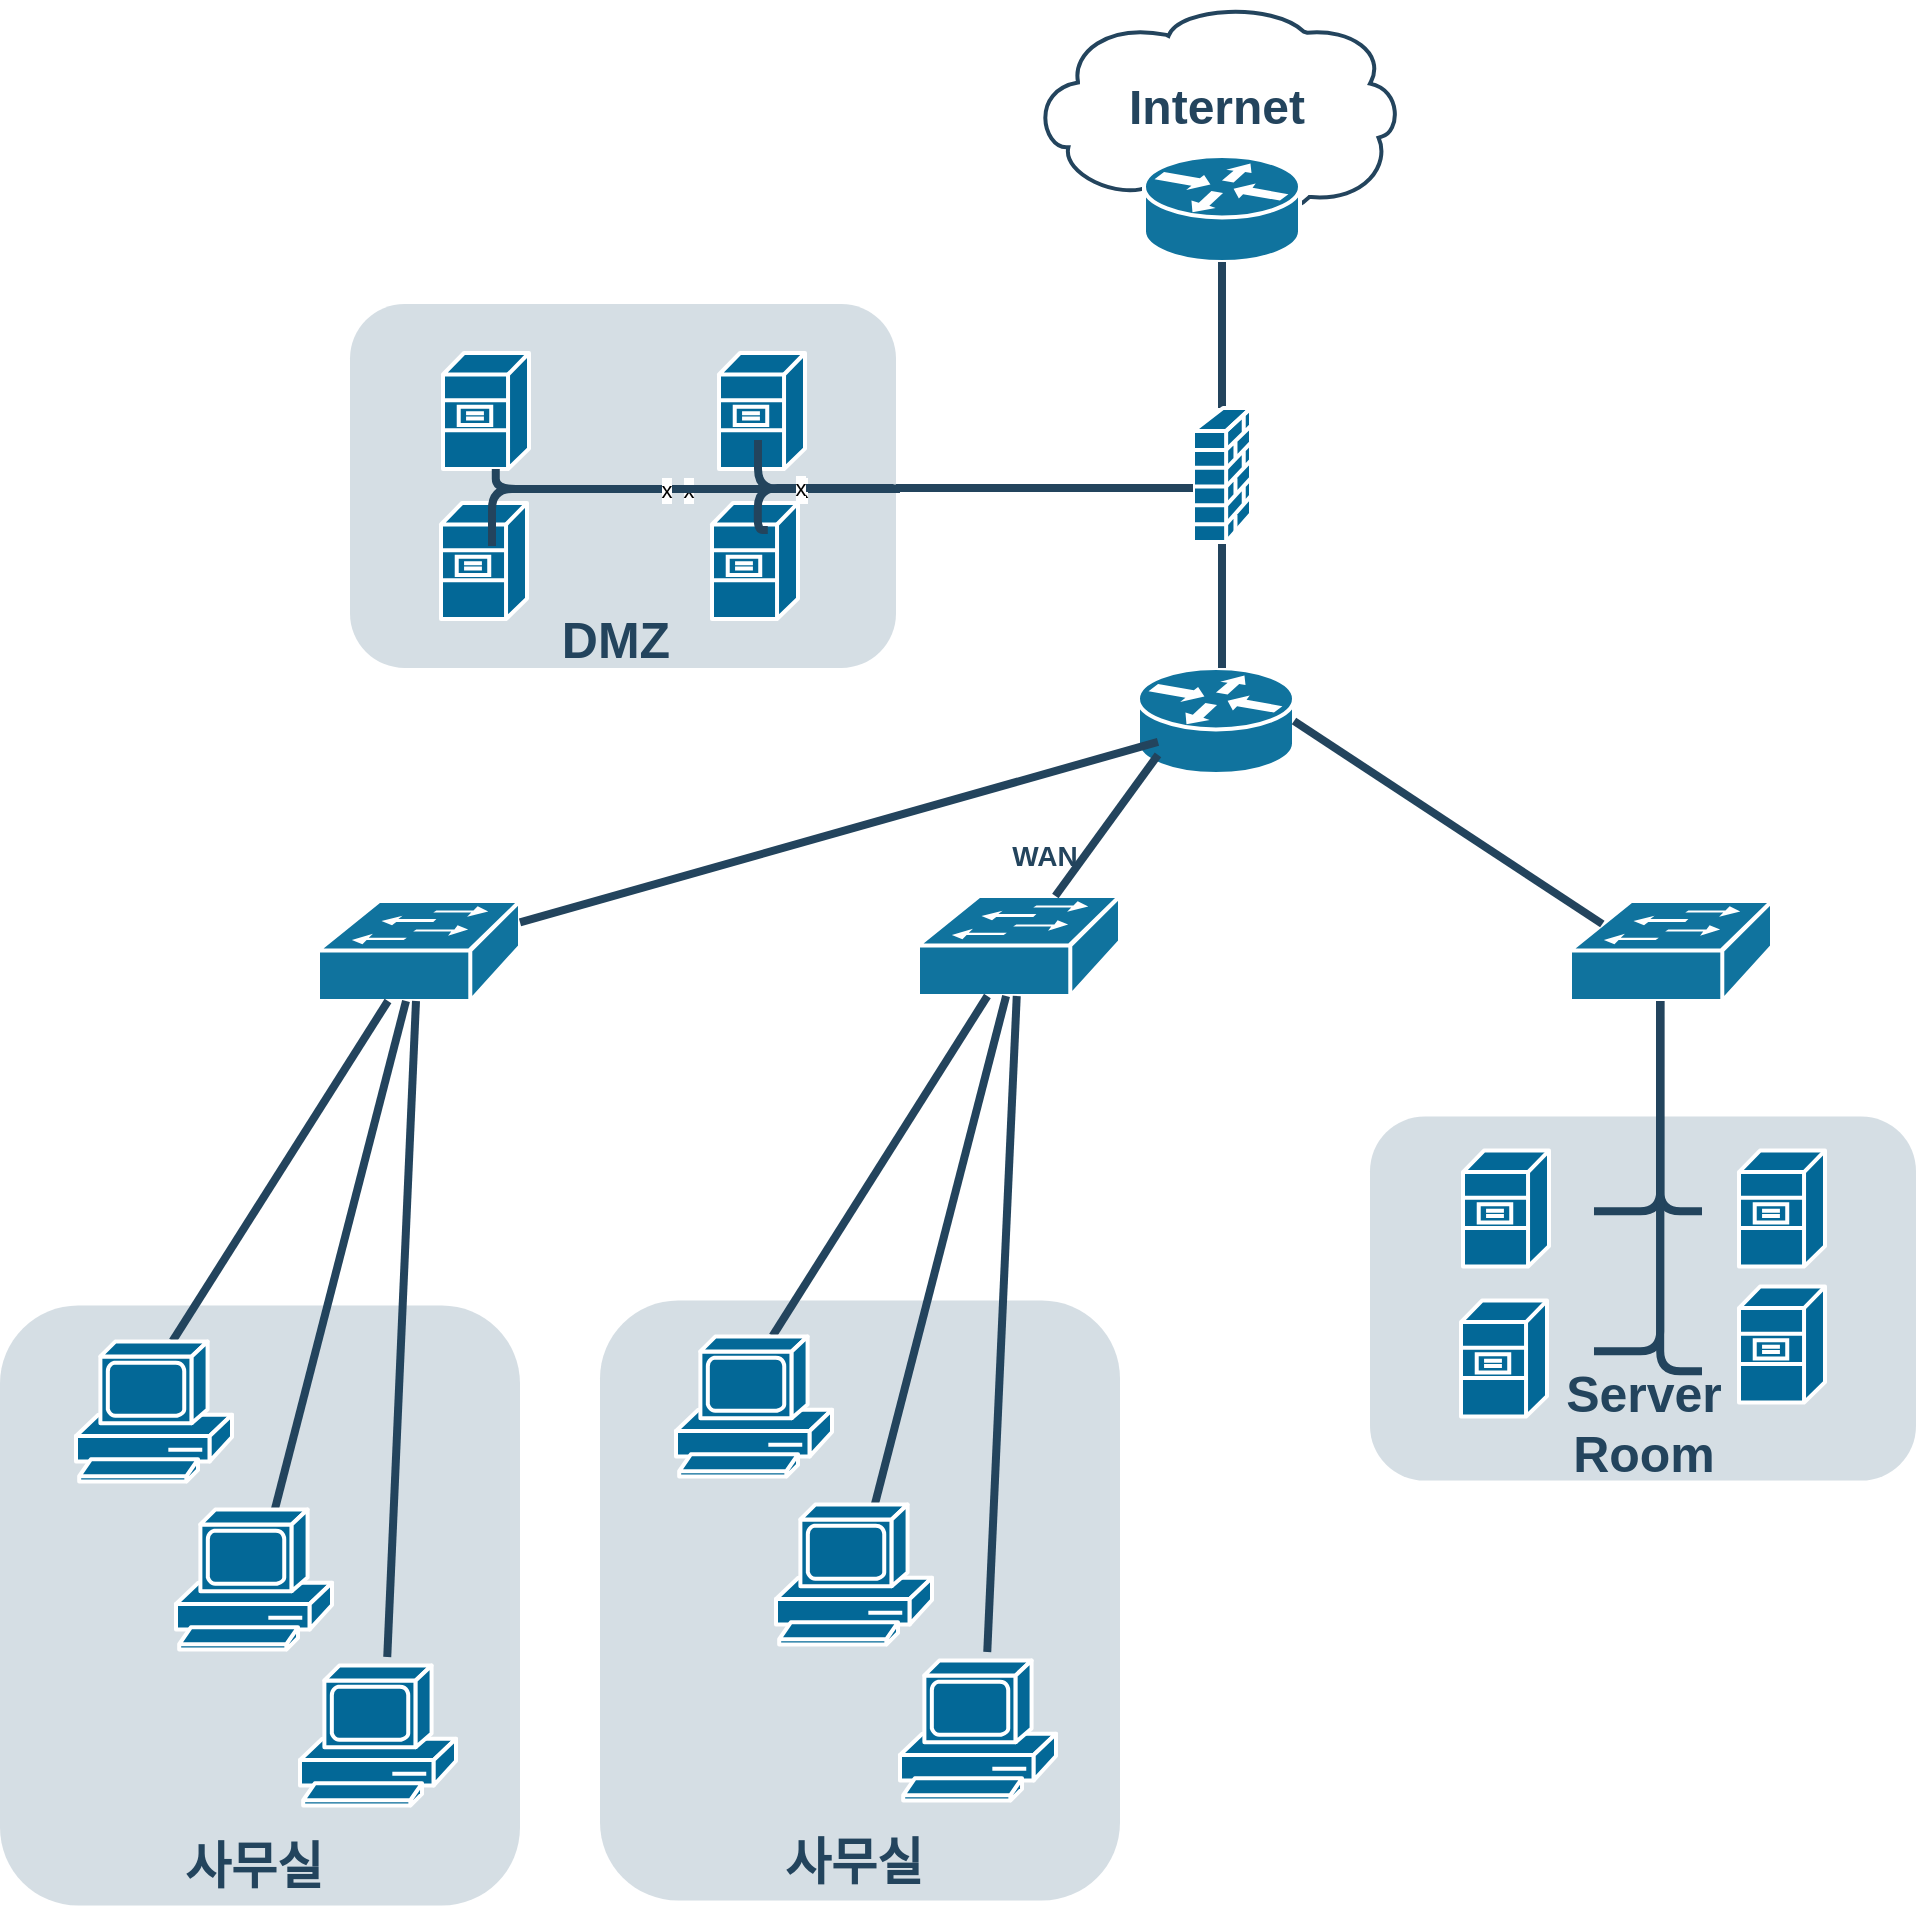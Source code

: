 <mxfile version="26.0.11">
  <diagram id="6a731a19-8d31-9384-78a2-239565b7b9f0" name="Page-1">
    <mxGraphModel dx="2004" dy="1680" grid="1" gridSize="10" guides="1" tooltips="1" connect="1" arrows="1" fold="1" page="1" pageScale="1" pageWidth="827" pageHeight="1169" background="none" math="0" shadow="0">
      <root>
        <mxCell id="0" />
        <mxCell id="1" parent="0" />
        <mxCell id="2087" value="&lt;font color=&quot;#23445d&quot;&gt;WAN&lt;/font&gt;" style="rounded=1;whiteSpace=wrap;html=1;strokeColor=none;fillColor=none;fontSize=14;fontColor=#742B21;align=center;fontStyle=1" parent="1" vertex="1">
          <mxGeometry x="761" y="504" width="73" height="19" as="geometry" />
        </mxCell>
        <mxCell id="2089" value="" style="rounded=1;whiteSpace=wrap;html=1;strokeColor=none;fillColor=#BAC8D3;fontSize=24;fontColor=#23445D;align=center;opacity=60;" parent="1" vertex="1">
          <mxGeometry x="960" y="644.28" width="273" height="182" as="geometry" />
        </mxCell>
        <mxCell id="2092" value="" style="rounded=1;whiteSpace=wrap;html=1;strokeColor=none;fillColor=#BAC8D3;fontSize=24;fontColor=#23445D;align=center;opacity=60;" parent="1" vertex="1">
          <mxGeometry x="575" y="736.28" width="260" height="300" as="geometry" />
        </mxCell>
        <mxCell id="2109" value="Internet" style="shape=mxgraph.cisco.storage.cloud;html=1;dashed=0;strokeColor=#23445D;fillColor=#ffffff;strokeWidth=2;fontFamily=Helvetica;fontSize=24;fontColor=#23445D;align=center;fontStyle=1" parent="1" vertex="1">
          <mxGeometry x="790" y="87" width="186" height="106" as="geometry" />
        </mxCell>
        <mxCell id="2114" value="" style="shape=mxgraph.cisco.switches.workgroup_switch;html=1;dashed=0;fillColor=#10739E;strokeColor=#ffffff;strokeWidth=2;verticalLabelPosition=bottom;verticalAlign=top;fontFamily=Helvetica;fontSize=36;fontColor=#FFB366" parent="1" vertex="1">
          <mxGeometry x="434" y="536.5" width="101" height="50" as="geometry" />
        </mxCell>
        <mxCell id="2116" value="" style="shape=mxgraph.cisco.switches.workgroup_switch;html=1;dashed=0;fillColor=#10739E;strokeColor=#ffffff;strokeWidth=2;verticalLabelPosition=bottom;verticalAlign=top;fontFamily=Helvetica;fontSize=36;fontColor=#FFB366" parent="1" vertex="1">
          <mxGeometry x="734" y="534" width="101" height="50" as="geometry" />
        </mxCell>
        <mxCell id="2132" value="" style="shape=mxgraph.cisco.routers.router;html=1;dashed=0;fillColor=#10739E;strokeColor=#ffffff;strokeWidth=2;verticalLabelPosition=bottom;verticalAlign=top;fontFamily=Helvetica;fontSize=36;fontColor=#FFB366" parent="1" vertex="1">
          <mxGeometry x="844" y="420" width="78" height="53" as="geometry" />
        </mxCell>
        <mxCell id="2136" value="" style="shape=mxgraph.cisco.switches.workgroup_switch;html=1;dashed=0;fillColor=#10739E;strokeColor=#ffffff;strokeWidth=2;verticalLabelPosition=bottom;verticalAlign=top;fontFamily=Helvetica;fontSize=36;fontColor=#FFB366" parent="1" vertex="1">
          <mxGeometry x="1060" y="536.5" width="101" height="50" as="geometry" />
        </mxCell>
        <mxCell id="2138" value="" style="shape=mxgraph.cisco.routers.router;html=1;dashed=0;fillColor=#10739E;strokeColor=#ffffff;strokeWidth=2;verticalLabelPosition=bottom;verticalAlign=top;fontFamily=Helvetica;fontSize=36;fontColor=#FFB366" parent="1" vertex="1">
          <mxGeometry x="847" y="164" width="78" height="53" as="geometry" />
        </mxCell>
        <mxCell id="2170" value="" style="elbow=horizontal;endArrow=none;html=1;strokeColor=#23445D;endFill=0;strokeWidth=4;rounded=1;exitX=0.5;exitY=0;exitDx=0;exitDy=0;exitPerimeter=0;" parent="1" source="x_cEqwEpa1U-Svkj_t4W-2257" target="2138" edge="1">
          <mxGeometry width="100" height="100" relative="1" as="geometry">
            <mxPoint x="886.366" y="260" as="sourcePoint" />
            <mxPoint x="1210.278" y="240.083" as="targetPoint" />
          </mxGeometry>
        </mxCell>
        <mxCell id="2172" style="edgeStyle=none;rounded=1;html=1;strokeColor=#23445D;endArrow=none;endFill=0;strokeWidth=4" parent="1" target="2114" edge="1">
          <mxGeometry relative="1" as="geometry">
            <mxPoint x="854.0" y="456.952" as="sourcePoint" />
          </mxGeometry>
        </mxCell>
        <mxCell id="2173" style="edgeStyle=none;rounded=1;html=1;strokeColor=#23445D;endArrow=none;endFill=0;strokeWidth=4" parent="1" target="2116" edge="1">
          <mxGeometry relative="1" as="geometry">
            <mxPoint x="854.0" y="463.418" as="sourcePoint" />
          </mxGeometry>
        </mxCell>
        <mxCell id="2174" style="edgeStyle=none;rounded=1;html=1;strokeColor=#23445D;endArrow=none;endFill=0;strokeWidth=4" parent="1" target="2132" edge="1">
          <mxGeometry relative="1" as="geometry">
            <mxPoint x="918" y="472.423" as="sourcePoint" />
          </mxGeometry>
        </mxCell>
        <mxCell id="2178" value="" style="edgeStyle=elbowEdgeStyle;elbow=horizontal;endArrow=none;html=1;strokeColor=#23445D;endFill=0;strokeWidth=4;rounded=1;exitX=0.5;exitY=1;exitDx=0;exitDy=0;exitPerimeter=0;" parent="1" edge="1" source="x_cEqwEpa1U-Svkj_t4W-2257">
          <mxGeometry width="100" height="100" relative="1" as="geometry">
            <mxPoint x="663" y="390" as="sourcePoint" />
            <mxPoint x="886" y="420" as="targetPoint" />
            <Array as="points">
              <mxPoint x="886" y="400" />
            </Array>
          </mxGeometry>
        </mxCell>
        <mxCell id="2189" style="rounded=1;html=1;strokeColor=#23445D;endArrow=none;endFill=0;strokeWidth=4" parent="1" source="2116" edge="1">
          <mxGeometry relative="1" as="geometry">
            <mxPoint x="768.624" y="912" as="targetPoint" />
          </mxGeometry>
        </mxCell>
        <mxCell id="2190" style="rounded=1;html=1;strokeColor=#23445D;endArrow=none;endFill=0;strokeWidth=4" parent="1" source="2116" edge="1">
          <mxGeometry relative="1" as="geometry">
            <mxPoint x="661.295" y="754" as="targetPoint" />
          </mxGeometry>
        </mxCell>
        <mxCell id="2202" style="rounded=1;html=1;strokeColor=#23445D;endArrow=none;endFill=0;strokeWidth=4;entryX=0.16;entryY=0.23;entryDx=0;entryDy=0;entryPerimeter=0;exitX=1;exitY=0.5;exitDx=0;exitDy=0;exitPerimeter=0;" parent="1" source="2132" target="2136" edge="1">
          <mxGeometry relative="1" as="geometry">
            <mxPoint x="950" y="560" as="sourcePoint" />
          </mxGeometry>
        </mxCell>
        <mxCell id="2203" style="edgeStyle=orthogonalEdgeStyle;rounded=1;html=1;strokeColor=#23445D;endArrow=none;endFill=0;strokeWidth=4" parent="1" edge="1">
          <mxGeometry relative="1" as="geometry">
            <Array as="points">
              <mxPoint x="1105" y="691.5" />
            </Array>
            <mxPoint x="1105.111" y="586.5" as="sourcePoint" />
            <mxPoint x="1072" y="691.611" as="targetPoint" />
          </mxGeometry>
        </mxCell>
        <mxCell id="2204" style="edgeStyle=orthogonalEdgeStyle;rounded=1;html=1;strokeColor=#23445D;endArrow=none;endFill=0;strokeWidth=4" parent="1" edge="1">
          <mxGeometry relative="1" as="geometry">
            <Array as="points">
              <mxPoint x="1105" y="761.5" />
            </Array>
            <mxPoint x="1105.111" y="586.5" as="sourcePoint" />
            <mxPoint x="1072" y="761.611" as="targetPoint" />
          </mxGeometry>
        </mxCell>
        <mxCell id="2206" style="edgeStyle=orthogonalEdgeStyle;rounded=1;html=1;strokeColor=#23445D;endArrow=none;endFill=0;strokeWidth=4" parent="1" edge="1">
          <mxGeometry relative="1" as="geometry">
            <Array as="points">
              <mxPoint x="1105" y="691.5" />
            </Array>
            <mxPoint x="1105.111" y="586.5" as="sourcePoint" />
            <mxPoint x="1126" y="691.611" as="targetPoint" />
          </mxGeometry>
        </mxCell>
        <mxCell id="2207" style="edgeStyle=orthogonalEdgeStyle;rounded=1;html=1;strokeColor=#23445D;endArrow=none;endFill=0;strokeWidth=4" parent="1" edge="1">
          <mxGeometry relative="1" as="geometry">
            <Array as="points">
              <mxPoint x="1105" y="771.5" />
            </Array>
            <mxPoint x="1105.111" y="586.5" as="sourcePoint" />
            <mxPoint x="1126" y="771.611" as="targetPoint" />
          </mxGeometry>
        </mxCell>
        <mxCell id="2230" value="&lt;font style=&quot;font-size: 25px;&quot;&gt;Server Room&lt;/font&gt;" style="rounded=1;whiteSpace=wrap;html=1;strokeColor=none;fillColor=none;fontSize=14;fontColor=#23445D;align=center;fontStyle=1" parent="1" vertex="1">
          <mxGeometry x="1048.5" y="787.28" width="96" height="19" as="geometry" />
        </mxCell>
        <mxCell id="2244" style="rounded=1;html=1;endArrow=none;endFill=0;strokeColor=#23445D;strokeWidth=4;fontSize=14;fontColor=#990000" parent="1" source="2116" edge="1">
          <mxGeometry relative="1" as="geometry">
            <mxPoint x="711.954" y="840" as="targetPoint" />
          </mxGeometry>
        </mxCell>
        <mxCell id="2257" style="edgeStyle=orthogonalEdgeStyle;curved=1;rounded=0;jumpStyle=none;html=1;exitX=0.75;exitY=0;entryX=0.75;entryY=0;shadow=0;labelBackgroundColor=#ffffff;startArrow=none;startFill=0;endArrow=none;endFill=0;endSize=10;jettySize=auto;orthogonalLoop=1;strokeColor=#23445D;strokeWidth=2;fillColor=#F08705;fontFamily=Helvetica;fontSize=25;fontColor=#23445D;align=left;" parent="1" source="2087" target="2087" edge="1">
          <mxGeometry relative="1" as="geometry" />
        </mxCell>
        <mxCell id="x_cEqwEpa1U-Svkj_t4W-2257" value="" style="shape=mxgraph.cisco.security.firewall;sketch=0;html=1;pointerEvents=1;dashed=0;fillColor=#036897;strokeColor=#ffffff;strokeWidth=2;verticalLabelPosition=bottom;verticalAlign=top;align=center;outlineConnect=0;" vertex="1" parent="1">
          <mxGeometry x="871.5" y="290" width="29" height="67" as="geometry" />
        </mxCell>
        <mxCell id="x_cEqwEpa1U-Svkj_t4W-2259" style="edgeStyle=orthogonalEdgeStyle;rounded=0;orthogonalLoop=1;jettySize=auto;html=1;exitX=0.5;exitY=1;exitDx=0;exitDy=0;" edge="1" parent="1" source="2089" target="2089">
          <mxGeometry relative="1" as="geometry" />
        </mxCell>
        <mxCell id="x_cEqwEpa1U-Svkj_t4W-2262" value="" style="shape=mxgraph.cisco.servers.file_server;sketch=0;html=1;pointerEvents=1;dashed=0;fillColor=#036897;strokeColor=#ffffff;strokeWidth=2;verticalLabelPosition=bottom;verticalAlign=top;align=center;outlineConnect=0;" vertex="1" parent="1">
          <mxGeometry x="1006.5" y="661.28" width="43" height="58" as="geometry" />
        </mxCell>
        <mxCell id="x_cEqwEpa1U-Svkj_t4W-2263" value="" style="shape=mxgraph.cisco.servers.file_server;sketch=0;html=1;pointerEvents=1;dashed=0;fillColor=#036897;strokeColor=#ffffff;strokeWidth=2;verticalLabelPosition=bottom;verticalAlign=top;align=center;outlineConnect=0;" vertex="1" parent="1">
          <mxGeometry x="1144.5" y="661.28" width="43" height="58" as="geometry" />
        </mxCell>
        <mxCell id="x_cEqwEpa1U-Svkj_t4W-2264" value="" style="shape=mxgraph.cisco.servers.file_server;sketch=0;html=1;pointerEvents=1;dashed=0;fillColor=#036897;strokeColor=#ffffff;strokeWidth=2;verticalLabelPosition=bottom;verticalAlign=top;align=center;outlineConnect=0;" vertex="1" parent="1">
          <mxGeometry x="1144.5" y="729.28" width="43" height="58" as="geometry" />
        </mxCell>
        <mxCell id="x_cEqwEpa1U-Svkj_t4W-2265" value="" style="shape=mxgraph.cisco.servers.file_server;sketch=0;html=1;pointerEvents=1;dashed=0;fillColor=#036897;strokeColor=#ffffff;strokeWidth=2;verticalLabelPosition=bottom;verticalAlign=top;align=center;outlineConnect=0;" vertex="1" parent="1">
          <mxGeometry x="1005.5" y="736.28" width="43" height="58" as="geometry" />
        </mxCell>
        <mxCell id="x_cEqwEpa1U-Svkj_t4W-2269" value="" style="shape=mxgraph.cisco.computers_and_peripherals.pc;sketch=0;html=1;pointerEvents=1;dashed=0;fillColor=#036897;strokeColor=#ffffff;strokeWidth=2;verticalLabelPosition=bottom;verticalAlign=top;align=center;outlineConnect=0;" vertex="1" parent="1">
          <mxGeometry x="613" y="754.28" width="78" height="70" as="geometry" />
        </mxCell>
        <mxCell id="x_cEqwEpa1U-Svkj_t4W-2270" value="" style="shape=mxgraph.cisco.computers_and_peripherals.pc;sketch=0;html=1;pointerEvents=1;dashed=0;fillColor=#036897;strokeColor=#ffffff;strokeWidth=2;verticalLabelPosition=bottom;verticalAlign=top;align=center;outlineConnect=0;" vertex="1" parent="1">
          <mxGeometry x="663" y="838.28" width="78" height="70" as="geometry" />
        </mxCell>
        <mxCell id="x_cEqwEpa1U-Svkj_t4W-2271" value="" style="shape=mxgraph.cisco.computers_and_peripherals.pc;sketch=0;html=1;pointerEvents=1;dashed=0;fillColor=#036897;strokeColor=#ffffff;strokeWidth=2;verticalLabelPosition=bottom;verticalAlign=top;align=center;outlineConnect=0;" vertex="1" parent="1">
          <mxGeometry x="725" y="916.28" width="78" height="70" as="geometry" />
        </mxCell>
        <mxCell id="x_cEqwEpa1U-Svkj_t4W-2272" value="&lt;font style=&quot;font-size: 25px;&quot;&gt;사무실&lt;/font&gt;" style="rounded=1;whiteSpace=wrap;html=1;strokeColor=none;fillColor=none;fontSize=14;fontColor=#23445D;align=center;fontStyle=1" vertex="1" parent="1">
          <mxGeometry x="654" y="1006.28" width="96" height="19" as="geometry" />
        </mxCell>
        <mxCell id="x_cEqwEpa1U-Svkj_t4W-2273" value="" style="rounded=1;whiteSpace=wrap;html=1;strokeColor=none;fillColor=#BAC8D3;fontSize=24;fontColor=#23445D;align=center;opacity=60;" vertex="1" parent="1">
          <mxGeometry x="275" y="738.78" width="260" height="300" as="geometry" />
        </mxCell>
        <mxCell id="x_cEqwEpa1U-Svkj_t4W-2274" style="rounded=1;html=1;strokeColor=#23445D;endArrow=none;endFill=0;strokeWidth=4" edge="1" parent="1">
          <mxGeometry relative="1" as="geometry">
            <mxPoint x="483" y="586.5" as="sourcePoint" />
            <mxPoint x="468.624" y="914.5" as="targetPoint" />
          </mxGeometry>
        </mxCell>
        <mxCell id="x_cEqwEpa1U-Svkj_t4W-2275" style="rounded=1;html=1;strokeColor=#23445D;endArrow=none;endFill=0;strokeWidth=4" edge="1" parent="1">
          <mxGeometry relative="1" as="geometry">
            <mxPoint x="469" y="586.5" as="sourcePoint" />
            <mxPoint x="361.295" y="756.5" as="targetPoint" />
          </mxGeometry>
        </mxCell>
        <mxCell id="x_cEqwEpa1U-Svkj_t4W-2276" style="rounded=1;html=1;endArrow=none;endFill=0;strokeColor=#23445D;strokeWidth=4;fontSize=14;fontColor=#990000" edge="1" parent="1">
          <mxGeometry relative="1" as="geometry">
            <mxPoint x="478" y="586.5" as="sourcePoint" />
            <mxPoint x="411.954" y="842.5" as="targetPoint" />
          </mxGeometry>
        </mxCell>
        <mxCell id="x_cEqwEpa1U-Svkj_t4W-2277" value="" style="shape=mxgraph.cisco.computers_and_peripherals.pc;sketch=0;html=1;pointerEvents=1;dashed=0;fillColor=#036897;strokeColor=#ffffff;strokeWidth=2;verticalLabelPosition=bottom;verticalAlign=top;align=center;outlineConnect=0;" vertex="1" parent="1">
          <mxGeometry x="313" y="756.78" width="78" height="70" as="geometry" />
        </mxCell>
        <mxCell id="x_cEqwEpa1U-Svkj_t4W-2278" value="" style="shape=mxgraph.cisco.computers_and_peripherals.pc;sketch=0;html=1;pointerEvents=1;dashed=0;fillColor=#036897;strokeColor=#ffffff;strokeWidth=2;verticalLabelPosition=bottom;verticalAlign=top;align=center;outlineConnect=0;" vertex="1" parent="1">
          <mxGeometry x="363" y="840.78" width="78" height="70" as="geometry" />
        </mxCell>
        <mxCell id="x_cEqwEpa1U-Svkj_t4W-2279" value="" style="shape=mxgraph.cisco.computers_and_peripherals.pc;sketch=0;html=1;pointerEvents=1;dashed=0;fillColor=#036897;strokeColor=#ffffff;strokeWidth=2;verticalLabelPosition=bottom;verticalAlign=top;align=center;outlineConnect=0;" vertex="1" parent="1">
          <mxGeometry x="425" y="918.78" width="78" height="70" as="geometry" />
        </mxCell>
        <mxCell id="x_cEqwEpa1U-Svkj_t4W-2280" value="&lt;font style=&quot;font-size: 25px;&quot;&gt;사무실&lt;/font&gt;" style="rounded=1;whiteSpace=wrap;html=1;strokeColor=none;fillColor=none;fontSize=14;fontColor=#23445D;align=center;fontStyle=1" vertex="1" parent="1">
          <mxGeometry x="354" y="1008.78" width="96" height="19" as="geometry" />
        </mxCell>
        <mxCell id="x_cEqwEpa1U-Svkj_t4W-2282" style="rounded=1;html=1;strokeColor=#23445D;endArrow=none;endFill=0;strokeWidth=4;exitX=1;exitY=0.5;exitDx=0;exitDy=0;exitPerimeter=0;" edge="1" parent="1">
          <mxGeometry relative="1" as="geometry">
            <mxPoint x="722" y="330" as="sourcePoint" />
            <mxPoint x="871.5" y="330" as="targetPoint" />
          </mxGeometry>
        </mxCell>
        <mxCell id="x_cEqwEpa1U-Svkj_t4W-2283" value="" style="rounded=1;whiteSpace=wrap;html=1;strokeColor=none;fillColor=#BAC8D3;fontSize=24;fontColor=#23445D;align=center;opacity=60;" vertex="1" parent="1">
          <mxGeometry x="450" y="238" width="273" height="182" as="geometry" />
        </mxCell>
        <mxCell id="x_cEqwEpa1U-Svkj_t4W-2289" value="" style="shape=mxgraph.cisco.servers.file_server;sketch=0;html=1;pointerEvents=1;dashed=0;fillColor=#036897;strokeColor=#ffffff;strokeWidth=2;verticalLabelPosition=bottom;verticalAlign=top;align=center;outlineConnect=0;" vertex="1" parent="1">
          <mxGeometry x="496.5" y="262.5" width="43" height="58" as="geometry" />
        </mxCell>
        <mxCell id="x_cEqwEpa1U-Svkj_t4W-2290" value="" style="shape=mxgraph.cisco.servers.file_server;sketch=0;html=1;pointerEvents=1;dashed=0;fillColor=#036897;strokeColor=#ffffff;strokeWidth=2;verticalLabelPosition=bottom;verticalAlign=top;align=center;outlineConnect=0;" vertex="1" parent="1">
          <mxGeometry x="634.5" y="262.5" width="43" height="58" as="geometry" />
        </mxCell>
        <mxCell id="x_cEqwEpa1U-Svkj_t4W-2291" value="" style="shape=mxgraph.cisco.servers.file_server;sketch=0;html=1;pointerEvents=1;dashed=0;fillColor=#036897;strokeColor=#ffffff;strokeWidth=2;verticalLabelPosition=bottom;verticalAlign=top;align=center;outlineConnect=0;" vertex="1" parent="1">
          <mxGeometry x="631" y="337.5" width="43" height="58" as="geometry" />
        </mxCell>
        <mxCell id="x_cEqwEpa1U-Svkj_t4W-2292" value="" style="shape=mxgraph.cisco.servers.file_server;sketch=0;html=1;pointerEvents=1;dashed=0;fillColor=#036897;strokeColor=#ffffff;strokeWidth=2;verticalLabelPosition=bottom;verticalAlign=top;align=center;outlineConnect=0;" vertex="1" parent="1">
          <mxGeometry x="495.5" y="337.5" width="43" height="58" as="geometry" />
        </mxCell>
        <mxCell id="x_cEqwEpa1U-Svkj_t4W-2293" value="&lt;span style=&quot;font-size: 25px;&quot;&gt;DMZ&lt;/span&gt;" style="rounded=1;whiteSpace=wrap;html=1;strokeColor=none;fillColor=none;fontSize=14;fontColor=#23445D;align=center;fontStyle=1" vertex="1" parent="1">
          <mxGeometry x="535" y="395.5" width="96" height="19" as="geometry" />
        </mxCell>
        <mxCell id="x_cEqwEpa1U-Svkj_t4W-2296" value="x&lt;span style=&quot;color: rgba(0, 0, 0, 0); font-family: monospace; font-size: 0px; text-align: start; background-color: rgb(251, 251, 251);&quot;&gt;%3CmxGraphModel%3E%3Croot%3E%3CmxCell%20id%3D%220%22%2F%3E%3CmxCell%20id%3D%221%22%20parent%3D%220%22%2F%3E%3CmxCell%20id%3D%222%22%20style%3D%22edgeStyle%3DorthogonalEdgeStyle%3Brounded%3D1%3Bhtml%3D1%3BstrokeColor%3D%2323445D%3BendArrow%3Dnone%3BendFill%3D0%3BstrokeWidth%3D4%22%20edge%3D%221%22%20parent%3D%221%22%3E%3CmxGeometry%20relative%3D%221%22%20as%3D%22geometry%22%3E%3CArray%20as%3D%22points%22%3E%3CmxPoint%20x%3D%221105%22%20y%3D%22771.5%22%2F%3E%3C%2FArray%3E%3CmxPoint%20x%3D%221105.111%22%20y%3D%22586.5%22%20as%3D%22sourcePoint%22%2F%3E%3CmxPoint%20x%3D%221126%22%20y%3D%22771.611%22%20as%3D%22targetPoint%22%2F%3E%3C%2FmxGeometry%3E%3C%2FmxCell%3E%3C%2Froot%3E%3C%2FmxGraphModel%3E&lt;/span&gt;" style="edgeStyle=orthogonalEdgeStyle;rounded=1;html=1;strokeColor=#23445D;endArrow=none;endFill=0;strokeWidth=4;entryX=0.5;entryY=1;entryDx=0;entryDy=0;entryPerimeter=0;" edge="1" parent="1">
          <mxGeometry relative="1" as="geometry">
            <Array as="points">
              <mxPoint x="522.89" y="330" />
            </Array>
            <mxPoint x="725.001" y="330.5" as="sourcePoint" />
            <mxPoint x="522.89" y="320.5" as="targetPoint" />
          </mxGeometry>
        </mxCell>
        <mxCell id="x_cEqwEpa1U-Svkj_t4W-2297" value="x&lt;span style=&quot;color: rgba(0, 0, 0, 0); font-family: monospace; font-size: 0px; text-align: start; background-color: rgb(251, 251, 251);&quot;&gt;%3CmxGraphModel%3E%3Croot%3E%3CmxCell%20id%3D%220%22%2F%3E%3CmxCell%20id%3D%221%22%20parent%3D%220%22%2F%3E%3CmxCell%20id%3D%222%22%20style%3D%22edgeStyle%3DorthogonalEdgeStyle%3Brounded%3D1%3Bhtml%3D1%3BstrokeColor%3D%2323445D%3BendArrow%3Dnone%3BendFill%3D0%3BstrokeWidth%3D4%22%20edge%3D%221%22%20parent%3D%221%22%3E%3CmxGeometry%20relative%3D%221%22%20as%3D%22geometry%22%3E%3CArray%20as%3D%22points%22%3E%3CmxPoint%20x%3D%221105%22%20y%3D%22771.5%22%2F%3E%3C%2FArray%3E%3CmxPoint%20x%3D%221105.111%22%20y%3D%22586.5%22%20as%3D%22sourcePoint%22%2F%3E%3CmxPoint%20x%3D%221126%22%20y%3D%22771.611%22%20as%3D%22targetPoint%22%2F%3E%3C%2FmxGeometry%3E%3C%2FmxCell%3E%3C%2Froot%3E%3C%2FmxGraphModel%3E&lt;/span&gt;" style="edgeStyle=orthogonalEdgeStyle;rounded=1;html=1;strokeColor=#23445D;endArrow=none;endFill=0;strokeWidth=4;" edge="1" parent="1">
          <mxGeometry relative="1" as="geometry">
            <Array as="points">
              <mxPoint x="520.89" y="330" />
            </Array>
            <mxPoint x="723.001" y="330.5" as="sourcePoint" />
            <mxPoint x="521" y="359" as="targetPoint" />
          </mxGeometry>
        </mxCell>
        <mxCell id="x_cEqwEpa1U-Svkj_t4W-2298" value="x&lt;span style=&quot;color: rgba(0, 0, 0, 0); font-family: monospace; font-size: 0px; text-align: start; background-color: rgb(251, 251, 251);&quot;&gt;%3CmxGraphModel%3E%3Croot%3E%3CmxCell%20id%3D%220%22%2F%3E%3CmxCell%20id%3D%221%22%20parent%3D%220%22%2F%3E%3CmxCell%20id%3D%222%22%20style%3D%22edgeStyle%3DorthogonalEdgeStyle%3Brounded%3D1%3Bhtml%3D1%3BstrokeColor%3D%2323445D%3BendArrow%3Dnone%3BendFill%3D0%3BstrokeWidth%3D4%22%20edge%3D%221%22%20parent%3D%221%22%3E%3CmxGeometry%20relative%3D%221%22%20as%3D%22geometry%22%3E%3CArray%20as%3D%22points%22%3E%3CmxPoint%20x%3D%221105%22%20y%3D%22771.5%22%2F%3E%3C%2FArray%3E%3CmxPoint%20x%3D%221105.111%22%20y%3D%22586.5%22%20as%3D%22sourcePoint%22%2F%3E%3CmxPoint%20x%3D%221126%22%20y%3D%22771.611%22%20as%3D%22targetPoint%22%2F%3E%3C%2FmxGeometry%3E%3C%2FmxCell%3E%3C%2Froot%3E%3C%2FmxGraphModel%3E&lt;/span&gt;" style="edgeStyle=orthogonalEdgeStyle;rounded=1;html=1;strokeColor=#23445D;endArrow=none;endFill=0;strokeWidth=4;entryX=0.75;entryY=1;entryDx=0;entryDy=0;" edge="1" parent="1">
          <mxGeometry relative="1" as="geometry">
            <Array as="points">
              <mxPoint x="654.25" y="330" />
            </Array>
            <mxPoint x="722.251" y="330.5" as="sourcePoint" />
            <mxPoint x="654" y="306" as="targetPoint" />
          </mxGeometry>
        </mxCell>
        <mxCell id="x_cEqwEpa1U-Svkj_t4W-2299" value="x&lt;span style=&quot;color: rgba(0, 0, 0, 0); font-family: monospace; font-size: 0px; text-align: start; background-color: rgb(251, 251, 251);&quot;&gt;%3CmxGraphModel%3E%3Croot%3E%3CmxCell%20id%3D%220%22%2F%3E%3CmxCell%20id%3D%221%22%20parent%3D%220%22%2F%3E%3CmxCell%20id%3D%222%22%20style%3D%22edgeStyle%3DorthogonalEdgeStyle%3Brounded%3D1%3Bhtml%3D1%3BstrokeColor%3D%2323445D%3BendArrow%3Dnone%3BendFill%3D0%3BstrokeWidth%3D4%22%20edge%3D%221%22%20parent%3D%221%22%3E%3CmxGeometry%20relative%3D%221%22%20as%3D%22geometry%22%3E%3CArray%20as%3D%22points%22%3E%3CmxPoint%20x%3D%221105%22%20y%3D%22771.5%22%2F%3E%3C%2FArray%3E%3CmxPoint%20x%3D%221105.111%22%20y%3D%22586.5%22%20as%3D%22sourcePoint%22%2F%3E%3CmxPoint%20x%3D%221126%22%20y%3D%22771.611%22%20as%3D%22targetPoint%22%2F%3E%3C%2FmxGeometry%3E%3C%2FmxCell%3E%3C%2Froot%3E%3C%2FmxGraphModel%3E&lt;/span&gt;" style="edgeStyle=orthogonalEdgeStyle;rounded=1;html=1;strokeColor=#23445D;endArrow=none;endFill=0;strokeWidth=4;" edge="1" parent="1">
          <mxGeometry relative="1" as="geometry">
            <Array as="points">
              <mxPoint x="653.89" y="329.5" />
            </Array>
            <mxPoint x="721.891" y="330" as="sourcePoint" />
            <mxPoint x="658.89" y="351" as="targetPoint" />
          </mxGeometry>
        </mxCell>
      </root>
    </mxGraphModel>
  </diagram>
</mxfile>
